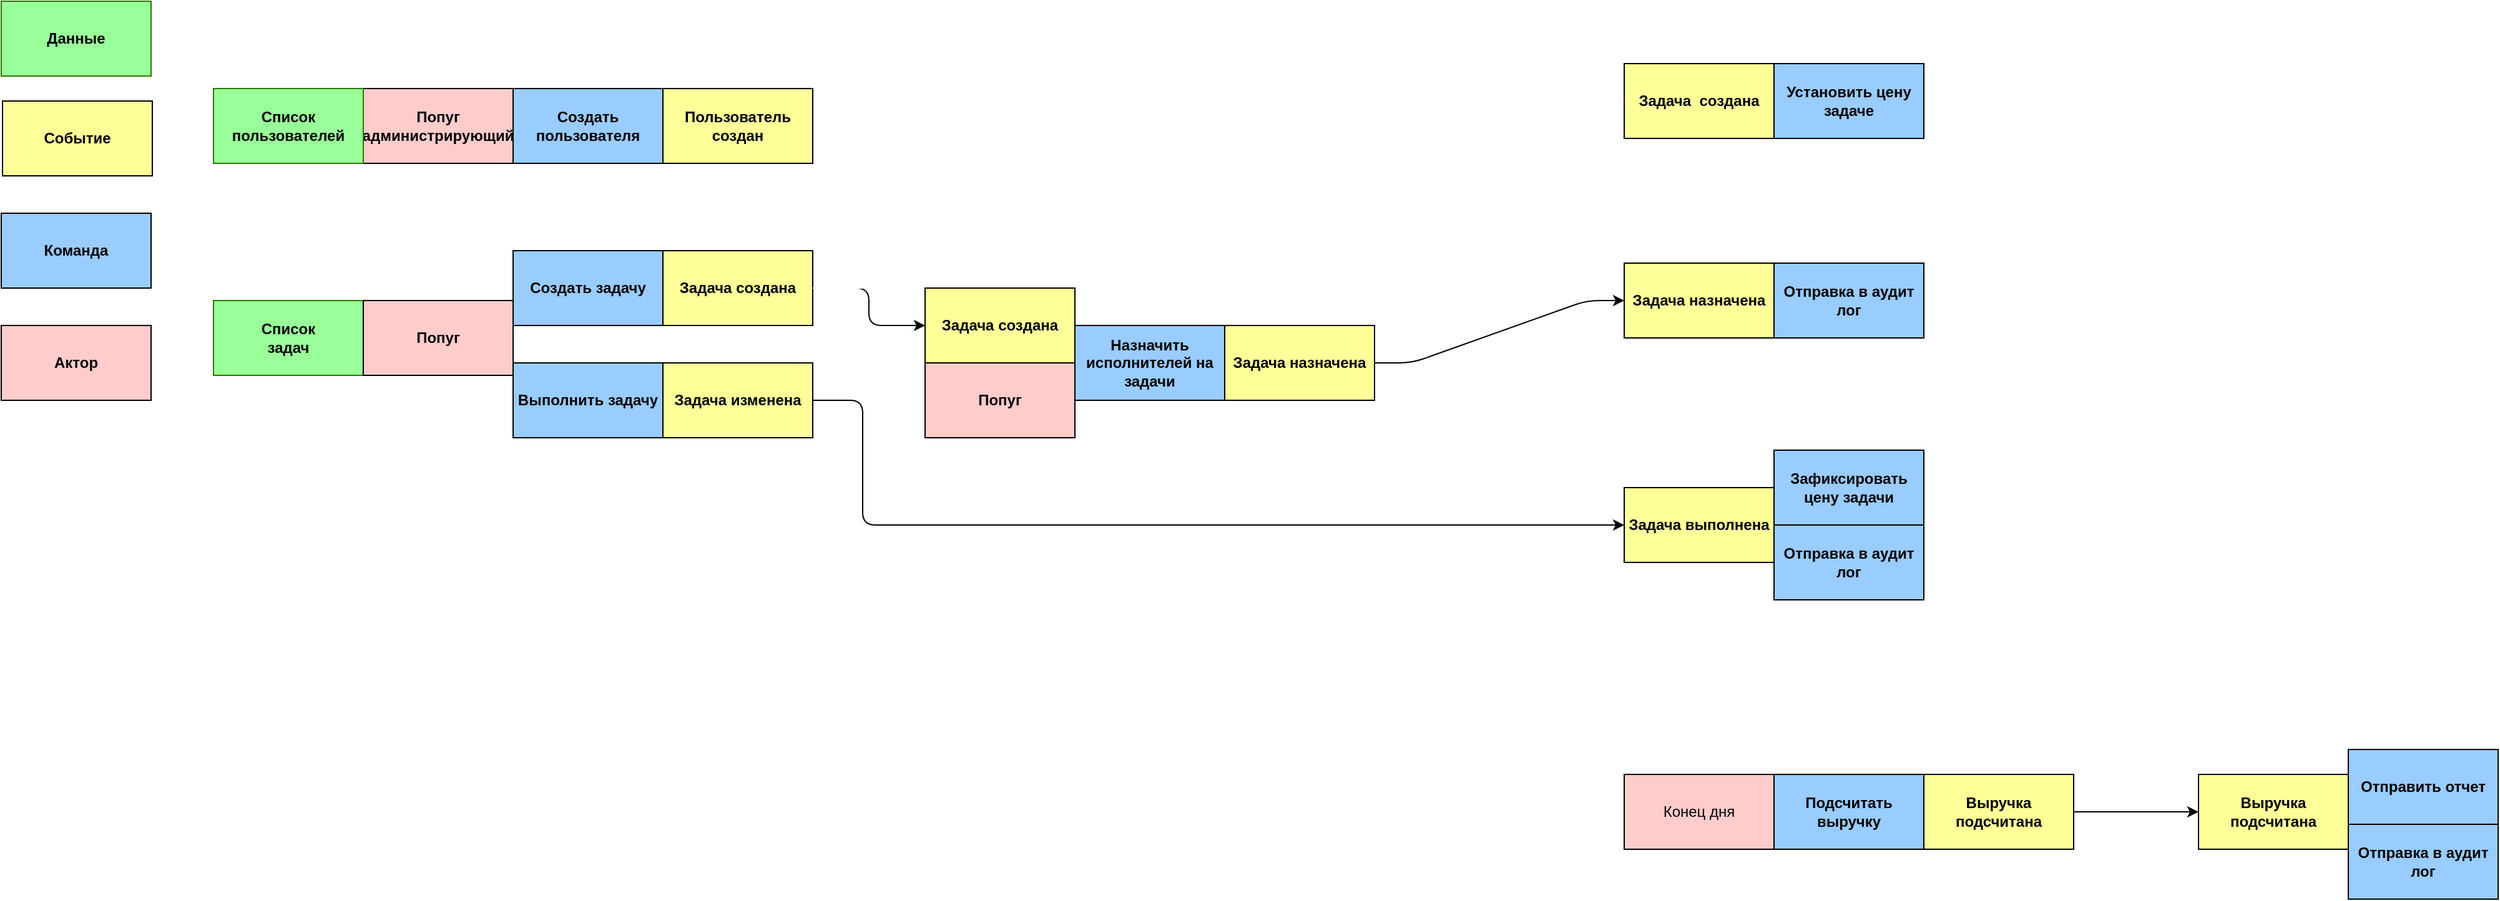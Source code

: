<mxfile>
    <diagram id="IWv5tYTxZt83oeaWPqcB" name="Страница 1">
        <mxGraphModel dx="454" dy="690" grid="1" gridSize="10" guides="1" tooltips="1" connect="1" arrows="1" fold="1" page="1" pageScale="1" pageWidth="600" pageHeight="300" math="0" shadow="0">
            <root>
                <mxCell id="0"/>
                <mxCell id="1" parent="0"/>
                <mxCell id="2" value="Данные" style="rounded=0;whiteSpace=wrap;html=1;fillColor=#99FF99;fontColor=#000000;strokeColor=#2D7600;fontStyle=1" vertex="1" parent="1">
                    <mxGeometry x="50" y="40" width="120" height="60" as="geometry"/>
                </mxCell>
                <mxCell id="3" value="Событие" style="rounded=0;whiteSpace=wrap;html=1;strokeColor=#000000;fillColor=#FFFF99;fontStyle=1;fontColor=#000000;" vertex="1" parent="1">
                    <mxGeometry x="51" y="120" width="120" height="60" as="geometry"/>
                </mxCell>
                <mxCell id="4" value="Команда" style="rounded=0;whiteSpace=wrap;html=1;fontColor=#000000;fontStyle=1;fillColor=#99CCFF;" vertex="1" parent="1">
                    <mxGeometry x="50" y="210" width="120" height="60" as="geometry"/>
                </mxCell>
                <mxCell id="5" value="Актор" style="rounded=0;whiteSpace=wrap;html=1;fontColor=#000000;fontStyle=1;fillColor=#FFCCCC;" vertex="1" parent="1">
                    <mxGeometry x="50" y="300" width="120" height="60" as="geometry"/>
                </mxCell>
                <mxCell id="6" value="Попуг&lt;br&gt;администрирующий" style="rounded=0;whiteSpace=wrap;html=1;fontColor=#000000;fontStyle=1;fillColor=#FFCCCC;" vertex="1" parent="1">
                    <mxGeometry x="340" y="110" width="120" height="60" as="geometry"/>
                </mxCell>
                <mxCell id="7" value="Список&lt;br&gt;пользователей" style="rounded=0;whiteSpace=wrap;html=1;fillColor=#99FF99;fontColor=#000000;strokeColor=#2D7600;fontStyle=1" vertex="1" parent="1">
                    <mxGeometry x="220" y="110" width="120" height="60" as="geometry"/>
                </mxCell>
                <mxCell id="8" value="Создать&lt;br&gt;пользователя" style="rounded=0;whiteSpace=wrap;html=1;fontColor=#000000;fontStyle=1;fillColor=#99CCFF;" vertex="1" parent="1">
                    <mxGeometry x="460" y="110" width="120" height="60" as="geometry"/>
                </mxCell>
                <mxCell id="9" value="Пользователь&lt;br&gt;создан" style="rounded=0;whiteSpace=wrap;html=1;strokeColor=#000000;fillColor=#FFFF99;fontStyle=1;fontColor=#000000;" vertex="1" parent="1">
                    <mxGeometry x="580" y="110" width="120" height="60" as="geometry"/>
                </mxCell>
                <mxCell id="10" value="Попуг" style="rounded=0;whiteSpace=wrap;html=1;fontColor=#000000;fontStyle=1;fillColor=#FFCCCC;" vertex="1" parent="1">
                    <mxGeometry x="340" y="280" width="120" height="60" as="geometry"/>
                </mxCell>
                <mxCell id="11" value="Список&lt;br&gt;задач" style="rounded=0;whiteSpace=wrap;html=1;fillColor=#99FF99;fontColor=#000000;strokeColor=#2D7600;fontStyle=1" vertex="1" parent="1">
                    <mxGeometry x="220" y="280" width="120" height="60" as="geometry"/>
                </mxCell>
                <mxCell id="12" value="Создать задачу" style="rounded=0;whiteSpace=wrap;html=1;fontColor=#000000;fontStyle=1;fillColor=#99CCFF;" vertex="1" parent="1">
                    <mxGeometry x="460" y="240" width="120" height="60" as="geometry"/>
                </mxCell>
                <mxCell id="13" value="Задача создана" style="rounded=0;whiteSpace=wrap;html=1;strokeColor=#000000;fillColor=#FFFF99;fontStyle=1;fontColor=#000000;" vertex="1" parent="1">
                    <mxGeometry x="580" y="240" width="120" height="60" as="geometry"/>
                </mxCell>
                <mxCell id="14" value="Назначить исполнителей на задачи" style="rounded=0;whiteSpace=wrap;html=1;fontColor=#000000;fontStyle=1;fillColor=#99CCFF;" vertex="1" parent="1">
                    <mxGeometry x="910" y="300" width="120" height="60" as="geometry"/>
                </mxCell>
                <mxCell id="15" value="Задача создана" style="rounded=0;whiteSpace=wrap;html=1;strokeColor=#000000;fillColor=#FFFF99;fontStyle=1;fontColor=#000000;" vertex="1" parent="1">
                    <mxGeometry x="790" y="270" width="120" height="60" as="geometry"/>
                </mxCell>
                <mxCell id="17" value="Попуг" style="rounded=0;whiteSpace=wrap;html=1;fontColor=#000000;fontStyle=1;fillColor=#FFCCCC;" vertex="1" parent="1">
                    <mxGeometry x="790" y="330" width="120" height="60" as="geometry"/>
                </mxCell>
                <mxCell id="18" value="Попуг" style="rounded=0;whiteSpace=wrap;html=1;fontColor=#000000;fontStyle=1;fillColor=#FFCCCC;" vertex="1" parent="1">
                    <mxGeometry x="340" y="280" width="120" height="60" as="geometry"/>
                </mxCell>
                <mxCell id="19" value="Задача назначена" style="rounded=0;whiteSpace=wrap;html=1;strokeColor=#000000;fillColor=#FFFF99;fontStyle=1;fontColor=#000000;" vertex="1" parent="1">
                    <mxGeometry x="1030" y="300" width="120" height="60" as="geometry"/>
                </mxCell>
                <mxCell id="20" value="" style="endArrow=classic;html=1;fontColor=#000000;exitX=1;exitY=0.5;exitDx=0;exitDy=0;edgeStyle=orthogonalEdgeStyle;entryX=0;entryY=0.5;entryDx=0;entryDy=0;" edge="1" parent="1" source="13" target="15">
                    <mxGeometry width="50" height="50" relative="1" as="geometry">
                        <mxPoint x="650" y="420" as="sourcePoint"/>
                        <mxPoint x="760" y="250" as="targetPoint"/>
                    </mxGeometry>
                </mxCell>
                <mxCell id="22" value="Задача назначена" style="rounded=0;whiteSpace=wrap;html=1;strokeColor=#000000;fillColor=#FFFF99;fontStyle=1;fontColor=#000000;" vertex="1" parent="1">
                    <mxGeometry x="1350" y="250" width="120" height="60" as="geometry"/>
                </mxCell>
                <mxCell id="23" value="" style="endArrow=classic;html=1;fontColor=#000000;exitX=1;exitY=0.5;exitDx=0;exitDy=0;entryX=0;entryY=0.5;entryDx=0;entryDy=0;edgeStyle=entityRelationEdgeStyle;" edge="1" parent="1" source="19" target="22">
                    <mxGeometry width="50" height="50" relative="1" as="geometry">
                        <mxPoint x="1150" y="480" as="sourcePoint"/>
                        <mxPoint x="1200" y="430" as="targetPoint"/>
                    </mxGeometry>
                </mxCell>
                <mxCell id="24" value="Конец дня" style="rounded=0;whiteSpace=wrap;html=1;fontColor=#000000;strokeColor=#000000;fillColor=#FFCCCC;" vertex="1" parent="1">
                    <mxGeometry x="1350" y="660" width="120" height="60" as="geometry"/>
                </mxCell>
                <mxCell id="25" value="Задача назначена" style="rounded=0;whiteSpace=wrap;html=1;strokeColor=#000000;fillColor=#FFFF99;fontStyle=1;fontColor=#000000;" vertex="1" parent="1">
                    <mxGeometry x="1030" y="300" width="120" height="60" as="geometry"/>
                </mxCell>
                <mxCell id="26" value="Подсчитать выручку" style="rounded=0;whiteSpace=wrap;html=1;fontColor=#000000;fontStyle=1;fillColor=#99CCFF;" vertex="1" parent="1">
                    <mxGeometry x="1470" y="660" width="120" height="60" as="geometry"/>
                </mxCell>
                <mxCell id="27" value="Выручка подсчитана" style="rounded=0;whiteSpace=wrap;html=1;strokeColor=#000000;fillColor=#FFFF99;fontStyle=1;fontColor=#000000;" vertex="1" parent="1">
                    <mxGeometry x="1590" y="660" width="120" height="60" as="geometry"/>
                </mxCell>
                <mxCell id="28" value="Выручка подсчитана" style="rounded=0;whiteSpace=wrap;html=1;strokeColor=#000000;fillColor=#FFFF99;fontStyle=1;fontColor=#000000;" vertex="1" parent="1">
                    <mxGeometry x="1810" y="660" width="120" height="60" as="geometry"/>
                </mxCell>
                <mxCell id="29" value="Отправить отчет" style="rounded=0;whiteSpace=wrap;html=1;fontColor=#000000;fontStyle=1;fillColor=#99CCFF;" vertex="1" parent="1">
                    <mxGeometry x="1930" y="640" width="120" height="60" as="geometry"/>
                </mxCell>
                <mxCell id="30" value="Отправка в аудит лог" style="rounded=0;whiteSpace=wrap;html=1;fontColor=#000000;fontStyle=1;fillColor=#99CCFF;" vertex="1" parent="1">
                    <mxGeometry x="1930" y="700" width="120" height="60" as="geometry"/>
                </mxCell>
                <mxCell id="31" value="" style="endArrow=classic;html=1;fontColor=#000000;exitX=1;exitY=0.5;exitDx=0;exitDy=0;entryX=0;entryY=0.5;entryDx=0;entryDy=0;" edge="1" parent="1" source="27" target="28">
                    <mxGeometry width="50" height="50" relative="1" as="geometry">
                        <mxPoint x="1760" y="800" as="sourcePoint"/>
                        <mxPoint x="1810" y="750" as="targetPoint"/>
                    </mxGeometry>
                </mxCell>
                <mxCell id="32" value="Выполнить задачу" style="rounded=0;whiteSpace=wrap;html=1;fontColor=#000000;fontStyle=1;fillColor=#99CCFF;" vertex="1" parent="1">
                    <mxGeometry x="460" y="330" width="120" height="60" as="geometry"/>
                </mxCell>
                <mxCell id="33" value="Задача изменена" style="rounded=0;whiteSpace=wrap;html=1;strokeColor=#000000;fillColor=#FFFF99;fontStyle=1;fontColor=#000000;" vertex="1" parent="1">
                    <mxGeometry x="580" y="330" width="120" height="60" as="geometry"/>
                </mxCell>
                <mxCell id="34" value="Зафиксировать цену задачи" style="rounded=0;whiteSpace=wrap;html=1;fontColor=#000000;fontStyle=1;fillColor=#99CCFF;" vertex="1" parent="1">
                    <mxGeometry x="1470" y="400" width="120" height="60" as="geometry"/>
                </mxCell>
                <mxCell id="35" value="Задача выполнена" style="rounded=0;whiteSpace=wrap;html=1;strokeColor=#000000;fillColor=#FFFF99;fontStyle=1;fontColor=#000000;" vertex="1" parent="1">
                    <mxGeometry x="1350" y="430" width="120" height="60" as="geometry"/>
                </mxCell>
                <mxCell id="36" value="" style="endArrow=classic;html=1;fontColor=#000000;exitX=1;exitY=0.5;exitDx=0;exitDy=0;entryX=0;entryY=0.5;entryDx=0;entryDy=0;edgeStyle=orthogonalEdgeStyle;" edge="1" parent="1" source="33" target="35">
                    <mxGeometry width="50" height="50" relative="1" as="geometry">
                        <mxPoint x="850" y="500" as="sourcePoint"/>
                        <mxPoint x="900" y="450" as="targetPoint"/>
                        <Array as="points">
                            <mxPoint x="740" y="360"/>
                            <mxPoint x="740" y="460"/>
                        </Array>
                    </mxGeometry>
                </mxCell>
                <mxCell id="37" value="Отправка в аудит лог" style="rounded=0;whiteSpace=wrap;html=1;fontColor=#000000;fontStyle=1;fillColor=#99CCFF;" vertex="1" parent="1">
                    <mxGeometry x="1470" y="460" width="120" height="60" as="geometry"/>
                </mxCell>
                <mxCell id="38" value="Отправка в аудит лог" style="rounded=0;whiteSpace=wrap;html=1;fontColor=#000000;fontStyle=1;fillColor=#99CCFF;" vertex="1" parent="1">
                    <mxGeometry x="1470" y="250" width="120" height="60" as="geometry"/>
                </mxCell>
                <mxCell id="43" value="Задача&amp;nbsp; создана" style="rounded=0;whiteSpace=wrap;html=1;strokeColor=#000000;fillColor=#FFFF99;fontStyle=1;fontColor=#000000;" vertex="1" parent="1">
                    <mxGeometry x="1350" y="90" width="120" height="60" as="geometry"/>
                </mxCell>
                <mxCell id="44" value="Установить цену задаче" style="rounded=0;whiteSpace=wrap;html=1;fontColor=#000000;fontStyle=1;fillColor=#99CCFF;" vertex="1" parent="1">
                    <mxGeometry x="1470" y="90" width="120" height="60" as="geometry"/>
                </mxCell>
                <mxCell id="45" value="" style="endArrow=classic;html=1;fontColor=#000000;strokeColor=#FFFFFF;exitX=1;exitY=0.5;exitDx=0;exitDy=0;entryX=0;entryY=0.5;entryDx=0;entryDy=0;edgeStyle=orthogonalEdgeStyle;" edge="1" parent="1" source="13" target="43">
                    <mxGeometry width="50" height="50" relative="1" as="geometry">
                        <mxPoint x="810" y="220" as="sourcePoint"/>
                        <mxPoint x="860" y="170" as="targetPoint"/>
                        <Array as="points">
                            <mxPoint x="750" y="270"/>
                            <mxPoint x="750" y="240"/>
                            <mxPoint x="1025" y="240"/>
                            <mxPoint x="1025" y="120"/>
                        </Array>
                    </mxGeometry>
                </mxCell>
            </root>
        </mxGraphModel>
    </diagram>
</mxfile>
